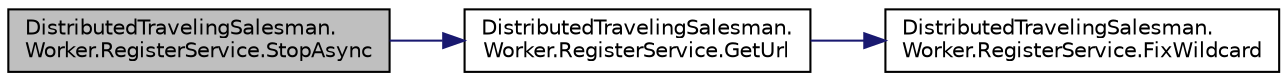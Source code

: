 digraph "DistributedTravelingSalesman.Worker.RegisterService.StopAsync"
{
 // INTERACTIVE_SVG=YES
 // LATEX_PDF_SIZE
  edge [fontname="Helvetica",fontsize="10",labelfontname="Helvetica",labelfontsize="10"];
  node [fontname="Helvetica",fontsize="10",shape=record];
  rankdir="LR";
  Node1 [label="DistributedTravelingSalesman.\lWorker.RegisterService.StopAsync",height=0.2,width=0.4,color="black", fillcolor="grey75", style="filled", fontcolor="black",tooltip=" "];
  Node1 -> Node2 [color="midnightblue",fontsize="10",style="solid",fontname="Helvetica"];
  Node2 [label="DistributedTravelingSalesman.\lWorker.RegisterService.GetUrl",height=0.2,width=0.4,color="black", fillcolor="white", style="filled",URL="$class_distributed_traveling_salesman_1_1_worker_1_1_register_service.html#a4dec526af03cca74407aaf1b83a650c0",tooltip=" "];
  Node2 -> Node3 [color="midnightblue",fontsize="10",style="solid",fontname="Helvetica"];
  Node3 [label="DistributedTravelingSalesman.\lWorker.RegisterService.FixWildcard",height=0.2,width=0.4,color="black", fillcolor="white", style="filled",URL="$class_distributed_traveling_salesman_1_1_worker_1_1_register_service.html#aea50caeafa7d9f1ebf65a72aa4cd0848",tooltip=" "];
}
